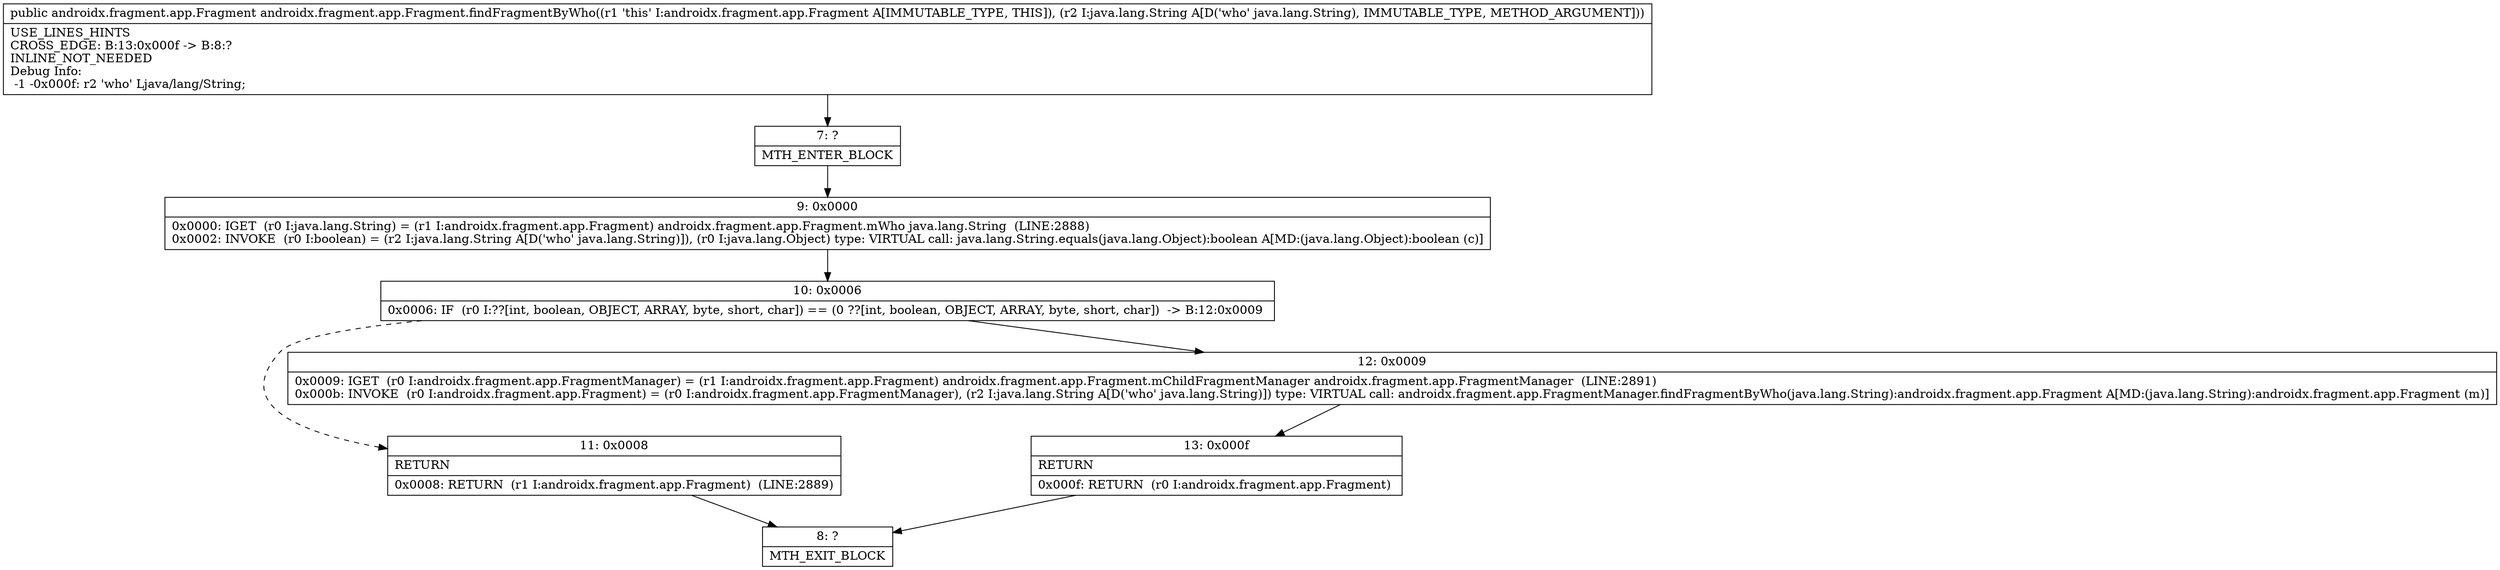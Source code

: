 digraph "CFG forandroidx.fragment.app.Fragment.findFragmentByWho(Ljava\/lang\/String;)Landroidx\/fragment\/app\/Fragment;" {
Node_7 [shape=record,label="{7\:\ ?|MTH_ENTER_BLOCK\l}"];
Node_9 [shape=record,label="{9\:\ 0x0000|0x0000: IGET  (r0 I:java.lang.String) = (r1 I:androidx.fragment.app.Fragment) androidx.fragment.app.Fragment.mWho java.lang.String  (LINE:2888)\l0x0002: INVOKE  (r0 I:boolean) = (r2 I:java.lang.String A[D('who' java.lang.String)]), (r0 I:java.lang.Object) type: VIRTUAL call: java.lang.String.equals(java.lang.Object):boolean A[MD:(java.lang.Object):boolean (c)]\l}"];
Node_10 [shape=record,label="{10\:\ 0x0006|0x0006: IF  (r0 I:??[int, boolean, OBJECT, ARRAY, byte, short, char]) == (0 ??[int, boolean, OBJECT, ARRAY, byte, short, char])  \-\> B:12:0x0009 \l}"];
Node_11 [shape=record,label="{11\:\ 0x0008|RETURN\l|0x0008: RETURN  (r1 I:androidx.fragment.app.Fragment)  (LINE:2889)\l}"];
Node_8 [shape=record,label="{8\:\ ?|MTH_EXIT_BLOCK\l}"];
Node_12 [shape=record,label="{12\:\ 0x0009|0x0009: IGET  (r0 I:androidx.fragment.app.FragmentManager) = (r1 I:androidx.fragment.app.Fragment) androidx.fragment.app.Fragment.mChildFragmentManager androidx.fragment.app.FragmentManager  (LINE:2891)\l0x000b: INVOKE  (r0 I:androidx.fragment.app.Fragment) = (r0 I:androidx.fragment.app.FragmentManager), (r2 I:java.lang.String A[D('who' java.lang.String)]) type: VIRTUAL call: androidx.fragment.app.FragmentManager.findFragmentByWho(java.lang.String):androidx.fragment.app.Fragment A[MD:(java.lang.String):androidx.fragment.app.Fragment (m)]\l}"];
Node_13 [shape=record,label="{13\:\ 0x000f|RETURN\l|0x000f: RETURN  (r0 I:androidx.fragment.app.Fragment) \l}"];
MethodNode[shape=record,label="{public androidx.fragment.app.Fragment androidx.fragment.app.Fragment.findFragmentByWho((r1 'this' I:androidx.fragment.app.Fragment A[IMMUTABLE_TYPE, THIS]), (r2 I:java.lang.String A[D('who' java.lang.String), IMMUTABLE_TYPE, METHOD_ARGUMENT]))  | USE_LINES_HINTS\lCROSS_EDGE: B:13:0x000f \-\> B:8:?\lINLINE_NOT_NEEDED\lDebug Info:\l  \-1 \-0x000f: r2 'who' Ljava\/lang\/String;\l}"];
MethodNode -> Node_7;Node_7 -> Node_9;
Node_9 -> Node_10;
Node_10 -> Node_11[style=dashed];
Node_10 -> Node_12;
Node_11 -> Node_8;
Node_12 -> Node_13;
Node_13 -> Node_8;
}

